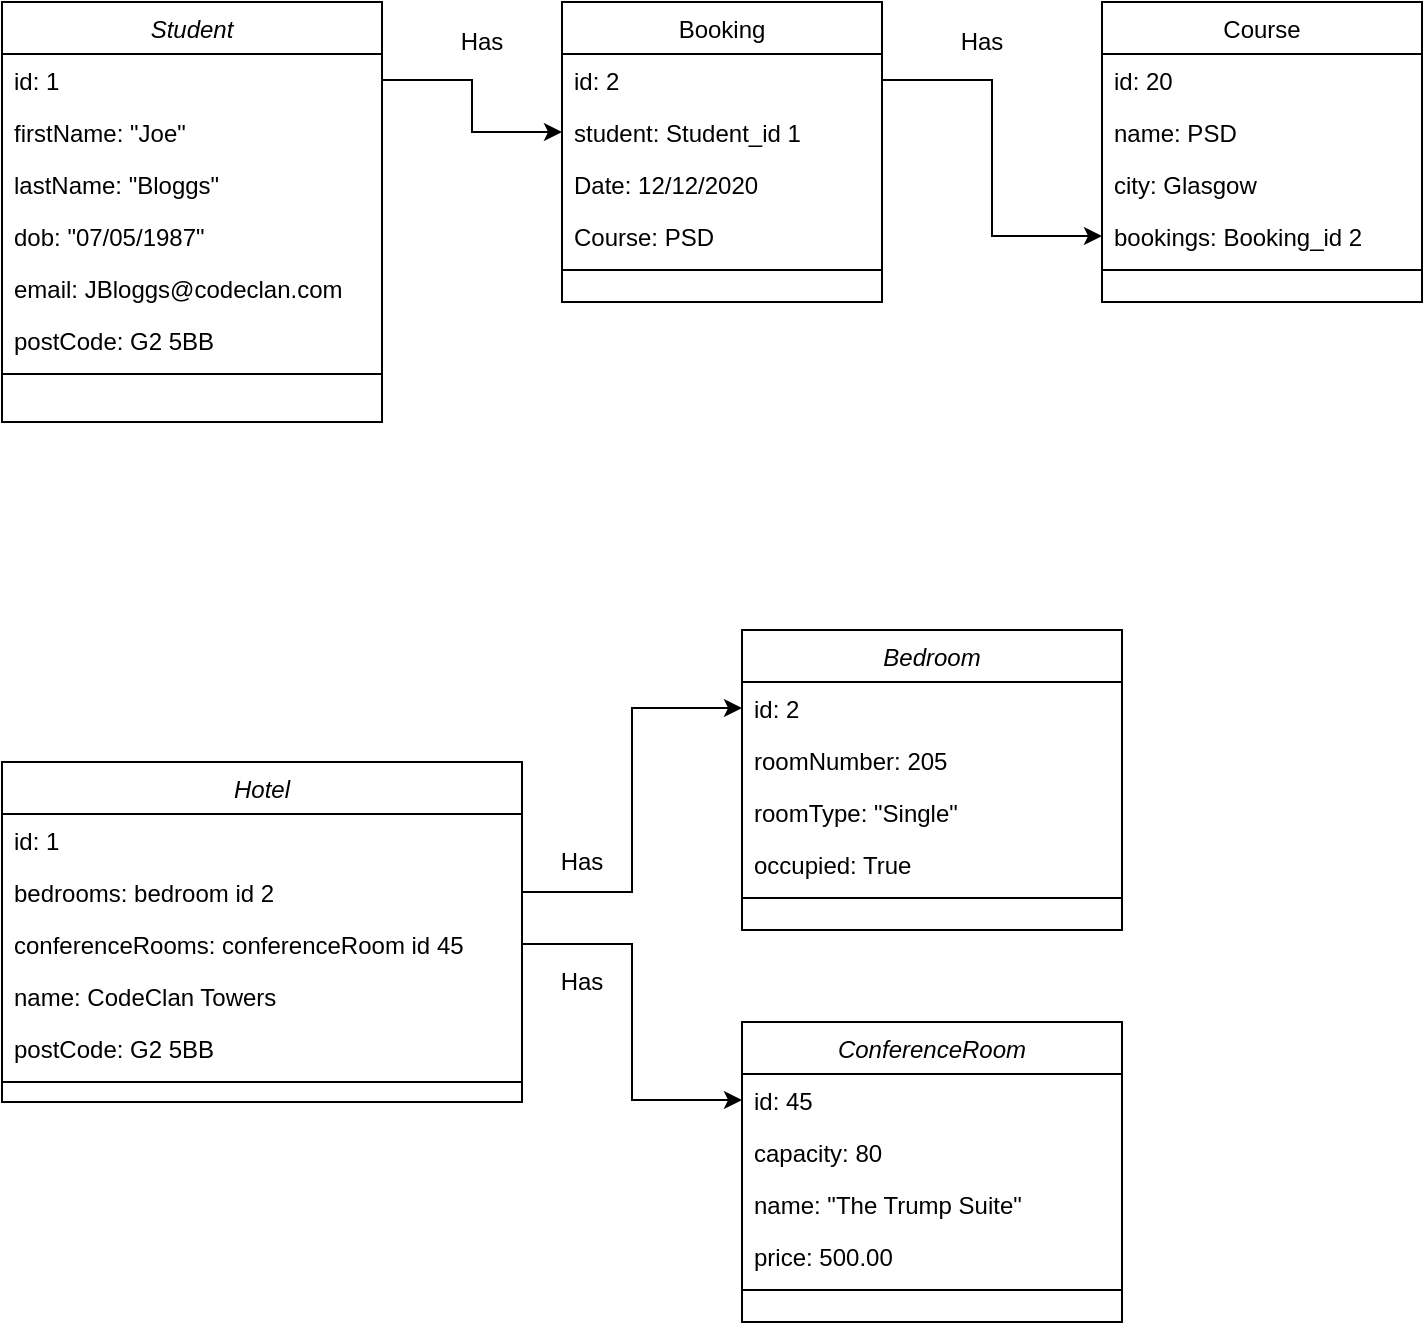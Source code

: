 <mxfile version="13.9.9" type="device"><diagram id="C5RBs43oDa-KdzZeNtuy" name="Page-1"><mxGraphModel dx="1413" dy="672" grid="1" gridSize="10" guides="1" tooltips="1" connect="1" arrows="1" fold="1" page="1" pageScale="1" pageWidth="827" pageHeight="1169" math="0" shadow="0"><root><mxCell id="WIyWlLk6GJQsqaUBKTNV-0"/><mxCell id="WIyWlLk6GJQsqaUBKTNV-1" parent="WIyWlLk6GJQsqaUBKTNV-0"/><mxCell id="zkfFHV4jXpPFQw0GAbJ--0" value="Student" style="swimlane;fontStyle=2;align=center;verticalAlign=top;childLayout=stackLayout;horizontal=1;startSize=26;horizontalStack=0;resizeParent=1;resizeLast=0;collapsible=1;marginBottom=0;rounded=0;shadow=0;strokeWidth=1;" parent="WIyWlLk6GJQsqaUBKTNV-1" vertex="1"><mxGeometry x="80" y="120" width="190" height="210" as="geometry"><mxRectangle x="230" y="140" width="160" height="26" as="alternateBounds"/></mxGeometry></mxCell><mxCell id="_lH8MpaE2VwKq7w0VapT-2" value="id: 1" style="text;align=left;verticalAlign=top;spacingLeft=4;spacingRight=4;overflow=hidden;rotatable=0;points=[[0,0.5],[1,0.5]];portConstraint=eastwest;" vertex="1" parent="zkfFHV4jXpPFQw0GAbJ--0"><mxGeometry y="26" width="190" height="26" as="geometry"/></mxCell><mxCell id="zkfFHV4jXpPFQw0GAbJ--1" value="firstName: &quot;Joe&quot;" style="text;align=left;verticalAlign=top;spacingLeft=4;spacingRight=4;overflow=hidden;rotatable=0;points=[[0,0.5],[1,0.5]];portConstraint=eastwest;" parent="zkfFHV4jXpPFQw0GAbJ--0" vertex="1"><mxGeometry y="52" width="190" height="26" as="geometry"/></mxCell><mxCell id="zkfFHV4jXpPFQw0GAbJ--2" value="lastName: &quot;Bloggs&quot;" style="text;align=left;verticalAlign=top;spacingLeft=4;spacingRight=4;overflow=hidden;rotatable=0;points=[[0,0.5],[1,0.5]];portConstraint=eastwest;rounded=0;shadow=0;html=0;" parent="zkfFHV4jXpPFQw0GAbJ--0" vertex="1"><mxGeometry y="78" width="190" height="26" as="geometry"/></mxCell><mxCell id="_lH8MpaE2VwKq7w0VapT-0" value="dob: &quot;07/05/1987&quot;" style="text;align=left;verticalAlign=top;spacingLeft=4;spacingRight=4;overflow=hidden;rotatable=0;points=[[0,0.5],[1,0.5]];portConstraint=eastwest;rounded=0;shadow=0;html=0;" vertex="1" parent="zkfFHV4jXpPFQw0GAbJ--0"><mxGeometry y="104" width="190" height="26" as="geometry"/></mxCell><mxCell id="_lH8MpaE2VwKq7w0VapT-1" value="email: JBloggs@codeclan.com" style="text;align=left;verticalAlign=top;spacingLeft=4;spacingRight=4;overflow=hidden;rotatable=0;points=[[0,0.5],[1,0.5]];portConstraint=eastwest;rounded=0;shadow=0;html=0;" vertex="1" parent="zkfFHV4jXpPFQw0GAbJ--0"><mxGeometry y="130" width="190" height="26" as="geometry"/></mxCell><mxCell id="zkfFHV4jXpPFQw0GAbJ--3" value="postCode: G2 5BB" style="text;align=left;verticalAlign=top;spacingLeft=4;spacingRight=4;overflow=hidden;rotatable=0;points=[[0,0.5],[1,0.5]];portConstraint=eastwest;rounded=0;shadow=0;html=0;" parent="zkfFHV4jXpPFQw0GAbJ--0" vertex="1"><mxGeometry y="156" width="190" height="26" as="geometry"/></mxCell><mxCell id="zkfFHV4jXpPFQw0GAbJ--4" value="" style="line;html=1;strokeWidth=1;align=left;verticalAlign=middle;spacingTop=-1;spacingLeft=3;spacingRight=3;rotatable=0;labelPosition=right;points=[];portConstraint=eastwest;" parent="zkfFHV4jXpPFQw0GAbJ--0" vertex="1"><mxGeometry y="182" width="190" height="8" as="geometry"/></mxCell><mxCell id="zkfFHV4jXpPFQw0GAbJ--17" value="Booking" style="swimlane;fontStyle=0;align=center;verticalAlign=top;childLayout=stackLayout;horizontal=1;startSize=26;horizontalStack=0;resizeParent=1;resizeLast=0;collapsible=1;marginBottom=0;rounded=0;shadow=0;strokeWidth=1;" parent="WIyWlLk6GJQsqaUBKTNV-1" vertex="1"><mxGeometry x="360" y="120" width="160" height="150" as="geometry"><mxRectangle x="550" y="140" width="160" height="26" as="alternateBounds"/></mxGeometry></mxCell><mxCell id="zkfFHV4jXpPFQw0GAbJ--18" value="id: 2" style="text;align=left;verticalAlign=top;spacingLeft=4;spacingRight=4;overflow=hidden;rotatable=0;points=[[0,0.5],[1,0.5]];portConstraint=eastwest;" parent="zkfFHV4jXpPFQw0GAbJ--17" vertex="1"><mxGeometry y="26" width="160" height="26" as="geometry"/></mxCell><mxCell id="zkfFHV4jXpPFQw0GAbJ--19" value="student: Student_id 1" style="text;align=left;verticalAlign=top;spacingLeft=4;spacingRight=4;overflow=hidden;rotatable=0;points=[[0,0.5],[1,0.5]];portConstraint=eastwest;rounded=0;shadow=0;html=0;" parent="zkfFHV4jXpPFQw0GAbJ--17" vertex="1"><mxGeometry y="52" width="160" height="26" as="geometry"/></mxCell><mxCell id="zkfFHV4jXpPFQw0GAbJ--20" value="Date: 12/12/2020" style="text;align=left;verticalAlign=top;spacingLeft=4;spacingRight=4;overflow=hidden;rotatable=0;points=[[0,0.5],[1,0.5]];portConstraint=eastwest;rounded=0;shadow=0;html=0;" parent="zkfFHV4jXpPFQw0GAbJ--17" vertex="1"><mxGeometry y="78" width="160" height="26" as="geometry"/></mxCell><mxCell id="zkfFHV4jXpPFQw0GAbJ--21" value="Course: PSD" style="text;align=left;verticalAlign=top;spacingLeft=4;spacingRight=4;overflow=hidden;rotatable=0;points=[[0,0.5],[1,0.5]];portConstraint=eastwest;rounded=0;shadow=0;html=0;" parent="zkfFHV4jXpPFQw0GAbJ--17" vertex="1"><mxGeometry y="104" width="160" height="26" as="geometry"/></mxCell><mxCell id="zkfFHV4jXpPFQw0GAbJ--23" value="" style="line;html=1;strokeWidth=1;align=left;verticalAlign=middle;spacingTop=-1;spacingLeft=3;spacingRight=3;rotatable=0;labelPosition=right;points=[];portConstraint=eastwest;" parent="zkfFHV4jXpPFQw0GAbJ--17" vertex="1"><mxGeometry y="130" width="160" height="8" as="geometry"/></mxCell><mxCell id="_lH8MpaE2VwKq7w0VapT-5" value="Has" style="text;html=1;strokeColor=none;fillColor=none;align=center;verticalAlign=middle;whiteSpace=wrap;rounded=0;" vertex="1" parent="WIyWlLk6GJQsqaUBKTNV-1"><mxGeometry x="300" y="130" width="40" height="20" as="geometry"/></mxCell><mxCell id="_lH8MpaE2VwKq7w0VapT-6" value="Course" style="swimlane;fontStyle=0;align=center;verticalAlign=top;childLayout=stackLayout;horizontal=1;startSize=26;horizontalStack=0;resizeParent=1;resizeLast=0;collapsible=1;marginBottom=0;rounded=0;shadow=0;strokeWidth=1;" vertex="1" parent="WIyWlLk6GJQsqaUBKTNV-1"><mxGeometry x="630" y="120" width="160" height="150" as="geometry"><mxRectangle x="550" y="140" width="160" height="26" as="alternateBounds"/></mxGeometry></mxCell><mxCell id="_lH8MpaE2VwKq7w0VapT-7" value="id: 20" style="text;align=left;verticalAlign=top;spacingLeft=4;spacingRight=4;overflow=hidden;rotatable=0;points=[[0,0.5],[1,0.5]];portConstraint=eastwest;" vertex="1" parent="_lH8MpaE2VwKq7w0VapT-6"><mxGeometry y="26" width="160" height="26" as="geometry"/></mxCell><mxCell id="_lH8MpaE2VwKq7w0VapT-8" value="name: PSD" style="text;align=left;verticalAlign=top;spacingLeft=4;spacingRight=4;overflow=hidden;rotatable=0;points=[[0,0.5],[1,0.5]];portConstraint=eastwest;rounded=0;shadow=0;html=0;" vertex="1" parent="_lH8MpaE2VwKq7w0VapT-6"><mxGeometry y="52" width="160" height="26" as="geometry"/></mxCell><mxCell id="_lH8MpaE2VwKq7w0VapT-9" value="city: Glasgow" style="text;align=left;verticalAlign=top;spacingLeft=4;spacingRight=4;overflow=hidden;rotatable=0;points=[[0,0.5],[1,0.5]];portConstraint=eastwest;rounded=0;shadow=0;html=0;" vertex="1" parent="_lH8MpaE2VwKq7w0VapT-6"><mxGeometry y="78" width="160" height="26" as="geometry"/></mxCell><mxCell id="_lH8MpaE2VwKq7w0VapT-10" value="bookings: Booking_id 2" style="text;align=left;verticalAlign=top;spacingLeft=4;spacingRight=4;overflow=hidden;rotatable=0;points=[[0,0.5],[1,0.5]];portConstraint=eastwest;rounded=0;shadow=0;html=0;" vertex="1" parent="_lH8MpaE2VwKq7w0VapT-6"><mxGeometry y="104" width="160" height="26" as="geometry"/></mxCell><mxCell id="_lH8MpaE2VwKq7w0VapT-11" value="" style="line;html=1;strokeWidth=1;align=left;verticalAlign=middle;spacingTop=-1;spacingLeft=3;spacingRight=3;rotatable=0;labelPosition=right;points=[];portConstraint=eastwest;" vertex="1" parent="_lH8MpaE2VwKq7w0VapT-6"><mxGeometry y="130" width="160" height="8" as="geometry"/></mxCell><mxCell id="_lH8MpaE2VwKq7w0VapT-13" style="edgeStyle=orthogonalEdgeStyle;rounded=0;orthogonalLoop=1;jettySize=auto;html=1;exitX=1;exitY=0.5;exitDx=0;exitDy=0;entryX=0;entryY=0.5;entryDx=0;entryDy=0;" edge="1" parent="WIyWlLk6GJQsqaUBKTNV-1" source="zkfFHV4jXpPFQw0GAbJ--18" target="_lH8MpaE2VwKq7w0VapT-10"><mxGeometry relative="1" as="geometry"/></mxCell><mxCell id="_lH8MpaE2VwKq7w0VapT-15" style="edgeStyle=orthogonalEdgeStyle;rounded=0;orthogonalLoop=1;jettySize=auto;html=1;exitX=1;exitY=0.5;exitDx=0;exitDy=0;entryX=0;entryY=0.5;entryDx=0;entryDy=0;" edge="1" parent="WIyWlLk6GJQsqaUBKTNV-1" source="_lH8MpaE2VwKq7w0VapT-2" target="zkfFHV4jXpPFQw0GAbJ--19"><mxGeometry relative="1" as="geometry"/></mxCell><mxCell id="_lH8MpaE2VwKq7w0VapT-17" value="Has" style="text;html=1;strokeColor=none;fillColor=none;align=center;verticalAlign=middle;whiteSpace=wrap;rounded=0;" vertex="1" parent="WIyWlLk6GJQsqaUBKTNV-1"><mxGeometry x="550" y="130" width="40" height="20" as="geometry"/></mxCell><mxCell id="_lH8MpaE2VwKq7w0VapT-18" value="Hotel" style="swimlane;fontStyle=2;align=center;verticalAlign=top;childLayout=stackLayout;horizontal=1;startSize=26;horizontalStack=0;resizeParent=1;resizeLast=0;collapsible=1;marginBottom=0;rounded=0;shadow=0;strokeWidth=1;" vertex="1" parent="WIyWlLk6GJQsqaUBKTNV-1"><mxGeometry x="80" y="500" width="260" height="170" as="geometry"><mxRectangle x="230" y="140" width="160" height="26" as="alternateBounds"/></mxGeometry></mxCell><mxCell id="_lH8MpaE2VwKq7w0VapT-19" value="id: 1" style="text;align=left;verticalAlign=top;spacingLeft=4;spacingRight=4;overflow=hidden;rotatable=0;points=[[0,0.5],[1,0.5]];portConstraint=eastwest;" vertex="1" parent="_lH8MpaE2VwKq7w0VapT-18"><mxGeometry y="26" width="260" height="26" as="geometry"/></mxCell><mxCell id="_lH8MpaE2VwKq7w0VapT-20" value="bedrooms: bedroom id 2" style="text;align=left;verticalAlign=top;spacingLeft=4;spacingRight=4;overflow=hidden;rotatable=0;points=[[0,0.5],[1,0.5]];portConstraint=eastwest;" vertex="1" parent="_lH8MpaE2VwKq7w0VapT-18"><mxGeometry y="52" width="260" height="26" as="geometry"/></mxCell><mxCell id="_lH8MpaE2VwKq7w0VapT-21" value="conferenceRooms: conferenceRoom id 45" style="text;align=left;verticalAlign=top;spacingLeft=4;spacingRight=4;overflow=hidden;rotatable=0;points=[[0,0.5],[1,0.5]];portConstraint=eastwest;rounded=0;shadow=0;html=0;" vertex="1" parent="_lH8MpaE2VwKq7w0VapT-18"><mxGeometry y="78" width="260" height="26" as="geometry"/></mxCell><mxCell id="_lH8MpaE2VwKq7w0VapT-22" value="name: CodeClan Towers" style="text;align=left;verticalAlign=top;spacingLeft=4;spacingRight=4;overflow=hidden;rotatable=0;points=[[0,0.5],[1,0.5]];portConstraint=eastwest;rounded=0;shadow=0;html=0;" vertex="1" parent="_lH8MpaE2VwKq7w0VapT-18"><mxGeometry y="104" width="260" height="26" as="geometry"/></mxCell><mxCell id="_lH8MpaE2VwKq7w0VapT-24" value="postCode: G2 5BB" style="text;align=left;verticalAlign=top;spacingLeft=4;spacingRight=4;overflow=hidden;rotatable=0;points=[[0,0.5],[1,0.5]];portConstraint=eastwest;rounded=0;shadow=0;html=0;" vertex="1" parent="_lH8MpaE2VwKq7w0VapT-18"><mxGeometry y="130" width="260" height="26" as="geometry"/></mxCell><mxCell id="_lH8MpaE2VwKq7w0VapT-25" value="" style="line;html=1;strokeWidth=1;align=left;verticalAlign=middle;spacingTop=-1;spacingLeft=3;spacingRight=3;rotatable=0;labelPosition=right;points=[];portConstraint=eastwest;" vertex="1" parent="_lH8MpaE2VwKq7w0VapT-18"><mxGeometry y="156" width="260" height="8" as="geometry"/></mxCell><mxCell id="_lH8MpaE2VwKq7w0VapT-26" value="Bedroom" style="swimlane;fontStyle=2;align=center;verticalAlign=top;childLayout=stackLayout;horizontal=1;startSize=26;horizontalStack=0;resizeParent=1;resizeLast=0;collapsible=1;marginBottom=0;rounded=0;shadow=0;strokeWidth=1;" vertex="1" parent="WIyWlLk6GJQsqaUBKTNV-1"><mxGeometry x="450" y="434" width="190" height="150" as="geometry"><mxRectangle x="230" y="140" width="160" height="26" as="alternateBounds"/></mxGeometry></mxCell><mxCell id="_lH8MpaE2VwKq7w0VapT-27" value="id: 2" style="text;align=left;verticalAlign=top;spacingLeft=4;spacingRight=4;overflow=hidden;rotatable=0;points=[[0,0.5],[1,0.5]];portConstraint=eastwest;" vertex="1" parent="_lH8MpaE2VwKq7w0VapT-26"><mxGeometry y="26" width="190" height="26" as="geometry"/></mxCell><mxCell id="_lH8MpaE2VwKq7w0VapT-28" value="roomNumber: 205" style="text;align=left;verticalAlign=top;spacingLeft=4;spacingRight=4;overflow=hidden;rotatable=0;points=[[0,0.5],[1,0.5]];portConstraint=eastwest;" vertex="1" parent="_lH8MpaE2VwKq7w0VapT-26"><mxGeometry y="52" width="190" height="26" as="geometry"/></mxCell><mxCell id="_lH8MpaE2VwKq7w0VapT-29" value="roomType: &quot;Single&quot;" style="text;align=left;verticalAlign=top;spacingLeft=4;spacingRight=4;overflow=hidden;rotatable=0;points=[[0,0.5],[1,0.5]];portConstraint=eastwest;rounded=0;shadow=0;html=0;" vertex="1" parent="_lH8MpaE2VwKq7w0VapT-26"><mxGeometry y="78" width="190" height="26" as="geometry"/></mxCell><mxCell id="_lH8MpaE2VwKq7w0VapT-30" value="occupied: True" style="text;align=left;verticalAlign=top;spacingLeft=4;spacingRight=4;overflow=hidden;rotatable=0;points=[[0,0.5],[1,0.5]];portConstraint=eastwest;rounded=0;shadow=0;html=0;" vertex="1" parent="_lH8MpaE2VwKq7w0VapT-26"><mxGeometry y="104" width="190" height="26" as="geometry"/></mxCell><mxCell id="_lH8MpaE2VwKq7w0VapT-33" value="" style="line;html=1;strokeWidth=1;align=left;verticalAlign=middle;spacingTop=-1;spacingLeft=3;spacingRight=3;rotatable=0;labelPosition=right;points=[];portConstraint=eastwest;" vertex="1" parent="_lH8MpaE2VwKq7w0VapT-26"><mxGeometry y="130" width="190" height="8" as="geometry"/></mxCell><mxCell id="_lH8MpaE2VwKq7w0VapT-42" value="ConferenceRoom" style="swimlane;fontStyle=2;align=center;verticalAlign=top;childLayout=stackLayout;horizontal=1;startSize=26;horizontalStack=0;resizeParent=1;resizeLast=0;collapsible=1;marginBottom=0;rounded=0;shadow=0;strokeWidth=1;" vertex="1" parent="WIyWlLk6GJQsqaUBKTNV-1"><mxGeometry x="450" y="630" width="190" height="150" as="geometry"><mxRectangle x="230" y="140" width="160" height="26" as="alternateBounds"/></mxGeometry></mxCell><mxCell id="_lH8MpaE2VwKq7w0VapT-43" value="id: 45" style="text;align=left;verticalAlign=top;spacingLeft=4;spacingRight=4;overflow=hidden;rotatable=0;points=[[0,0.5],[1,0.5]];portConstraint=eastwest;" vertex="1" parent="_lH8MpaE2VwKq7w0VapT-42"><mxGeometry y="26" width="190" height="26" as="geometry"/></mxCell><mxCell id="_lH8MpaE2VwKq7w0VapT-44" value="capacity: 80" style="text;align=left;verticalAlign=top;spacingLeft=4;spacingRight=4;overflow=hidden;rotatable=0;points=[[0,0.5],[1,0.5]];portConstraint=eastwest;" vertex="1" parent="_lH8MpaE2VwKq7w0VapT-42"><mxGeometry y="52" width="190" height="26" as="geometry"/></mxCell><mxCell id="_lH8MpaE2VwKq7w0VapT-45" value="name: &quot;The Trump Suite&quot;" style="text;align=left;verticalAlign=top;spacingLeft=4;spacingRight=4;overflow=hidden;rotatable=0;points=[[0,0.5],[1,0.5]];portConstraint=eastwest;rounded=0;shadow=0;html=0;" vertex="1" parent="_lH8MpaE2VwKq7w0VapT-42"><mxGeometry y="78" width="190" height="26" as="geometry"/></mxCell><mxCell id="_lH8MpaE2VwKq7w0VapT-46" value="price: 500.00" style="text;align=left;verticalAlign=top;spacingLeft=4;spacingRight=4;overflow=hidden;rotatable=0;points=[[0,0.5],[1,0.5]];portConstraint=eastwest;rounded=0;shadow=0;html=0;" vertex="1" parent="_lH8MpaE2VwKq7w0VapT-42"><mxGeometry y="104" width="190" height="26" as="geometry"/></mxCell><mxCell id="_lH8MpaE2VwKq7w0VapT-47" value="" style="line;html=1;strokeWidth=1;align=left;verticalAlign=middle;spacingTop=-1;spacingLeft=3;spacingRight=3;rotatable=0;labelPosition=right;points=[];portConstraint=eastwest;" vertex="1" parent="_lH8MpaE2VwKq7w0VapT-42"><mxGeometry y="130" width="190" height="8" as="geometry"/></mxCell><mxCell id="_lH8MpaE2VwKq7w0VapT-48" style="edgeStyle=orthogonalEdgeStyle;rounded=0;orthogonalLoop=1;jettySize=auto;html=1;exitX=1;exitY=0.5;exitDx=0;exitDy=0;entryX=0;entryY=0.5;entryDx=0;entryDy=0;" edge="1" parent="WIyWlLk6GJQsqaUBKTNV-1" source="_lH8MpaE2VwKq7w0VapT-21" target="_lH8MpaE2VwKq7w0VapT-43"><mxGeometry relative="1" as="geometry"/></mxCell><mxCell id="_lH8MpaE2VwKq7w0VapT-49" style="edgeStyle=orthogonalEdgeStyle;rounded=0;orthogonalLoop=1;jettySize=auto;html=1;exitX=1;exitY=0.5;exitDx=0;exitDy=0;entryX=0;entryY=0.5;entryDx=0;entryDy=0;" edge="1" parent="WIyWlLk6GJQsqaUBKTNV-1" source="_lH8MpaE2VwKq7w0VapT-20" target="_lH8MpaE2VwKq7w0VapT-27"><mxGeometry relative="1" as="geometry"/></mxCell><mxCell id="_lH8MpaE2VwKq7w0VapT-56" value="Has" style="text;html=1;strokeColor=none;fillColor=none;align=center;verticalAlign=middle;whiteSpace=wrap;rounded=0;" vertex="1" parent="WIyWlLk6GJQsqaUBKTNV-1"><mxGeometry x="350" y="540" width="40" height="20" as="geometry"/></mxCell><mxCell id="_lH8MpaE2VwKq7w0VapT-57" value="Has" style="text;html=1;strokeColor=none;fillColor=none;align=center;verticalAlign=middle;whiteSpace=wrap;rounded=0;" vertex="1" parent="WIyWlLk6GJQsqaUBKTNV-1"><mxGeometry x="350" y="600" width="40" height="20" as="geometry"/></mxCell></root></mxGraphModel></diagram></mxfile>